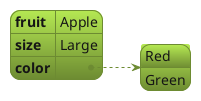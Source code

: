 ' Do not edit
' Theme Gallery
' autogenerated by script
'
@startjson
!theme hacker
#highlight "color" / "0"
{
   "fruit":"Apple",
   "size": "Large",
   "color": ["Red", "Green"]
}
@endjson
